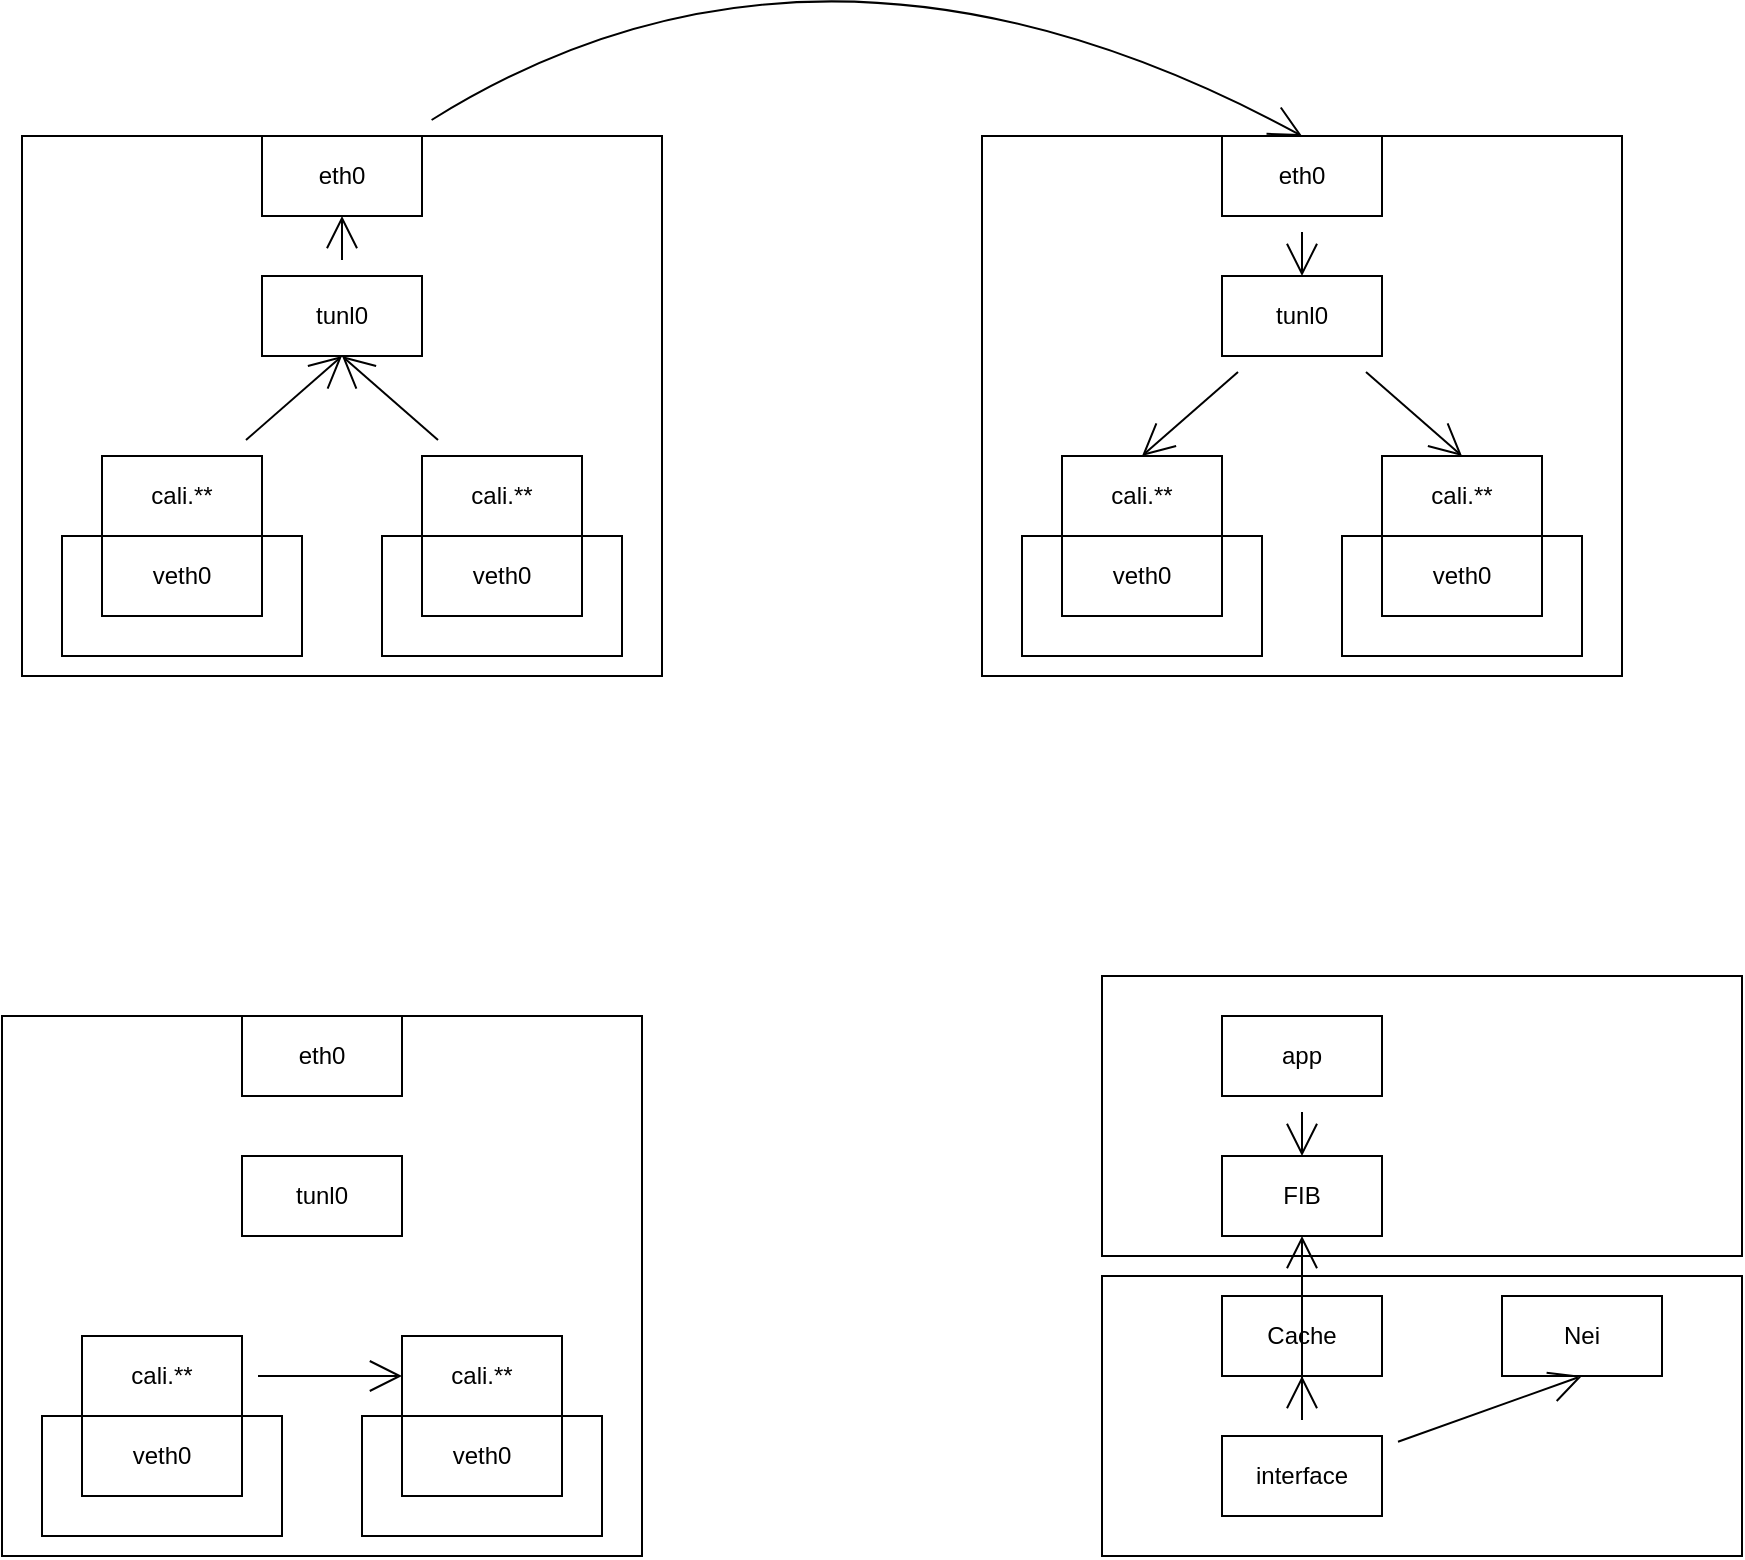 <mxfile version="15.3.5" type="device"><diagram id="UnLbx3S2s_KXsI6Mo49t" name="第 1 页"><mxGraphModel dx="946" dy="598" grid="1" gridSize="10" guides="1" tooltips="1" connect="1" arrows="1" fold="1" page="1" pageScale="1" pageWidth="1200" pageHeight="1920" math="0" shadow="0"><root><mxCell id="0"/><mxCell id="1" parent="0"/><mxCell id="Qn_GzTDDadklhsmJ_j4V-87" value="" style="rounded=0;whiteSpace=wrap;html=1;hachureGap=4;pointerEvents=0;" vertex="1" parent="1"><mxGeometry x="660" y="700" width="320" height="140" as="geometry"/></mxCell><mxCell id="Qn_GzTDDadklhsmJ_j4V-86" value="" style="rounded=0;whiteSpace=wrap;html=1;hachureGap=4;pointerEvents=0;" vertex="1" parent="1"><mxGeometry x="660" y="850" width="320" height="140" as="geometry"/></mxCell><mxCell id="Qn_GzTDDadklhsmJ_j4V-1" value="" style="rounded=0;whiteSpace=wrap;html=1;hachureGap=4;pointerEvents=0;" vertex="1" parent="1"><mxGeometry x="120" y="280" width="320" height="270" as="geometry"/></mxCell><mxCell id="Qn_GzTDDadklhsmJ_j4V-3" value="" style="rounded=0;whiteSpace=wrap;html=1;hachureGap=4;pointerEvents=0;" vertex="1" parent="1"><mxGeometry x="140" y="480" width="120" height="60" as="geometry"/></mxCell><mxCell id="Qn_GzTDDadklhsmJ_j4V-4" value="" style="rounded=0;whiteSpace=wrap;html=1;hachureGap=4;pointerEvents=0;" vertex="1" parent="1"><mxGeometry x="300" y="480" width="120" height="60" as="geometry"/></mxCell><mxCell id="Qn_GzTDDadklhsmJ_j4V-29" style="edgeStyle=none;curved=1;rounded=0;orthogonalLoop=1;jettySize=auto;html=1;entryX=0.5;entryY=0;entryDx=0;entryDy=0;endArrow=open;startSize=14;endSize=14;sourcePerimeterSpacing=8;targetPerimeterSpacing=8;" edge="1" parent="1" source="Qn_GzTDDadklhsmJ_j4V-8" target="Qn_GzTDDadklhsmJ_j4V-20"><mxGeometry relative="1" as="geometry"><Array as="points"><mxPoint x="520" y="150"/></Array></mxGeometry></mxCell><mxCell id="Qn_GzTDDadklhsmJ_j4V-8" value="eth0" style="rounded=0;whiteSpace=wrap;html=1;hachureGap=4;pointerEvents=0;" vertex="1" parent="1"><mxGeometry x="240" y="280" width="80" height="40" as="geometry"/></mxCell><mxCell id="Qn_GzTDDadklhsmJ_j4V-16" style="edgeStyle=none;curved=1;rounded=0;orthogonalLoop=1;jettySize=auto;html=1;entryX=0.5;entryY=1;entryDx=0;entryDy=0;endArrow=open;startSize=14;endSize=14;sourcePerimeterSpacing=8;targetPerimeterSpacing=8;" edge="1" parent="1" source="Qn_GzTDDadklhsmJ_j4V-9" target="Qn_GzTDDadklhsmJ_j4V-8"><mxGeometry relative="1" as="geometry"/></mxCell><mxCell id="Qn_GzTDDadklhsmJ_j4V-9" value="tunl0" style="rounded=0;whiteSpace=wrap;html=1;hachureGap=4;pointerEvents=0;" vertex="1" parent="1"><mxGeometry x="240" y="350" width="80" height="40" as="geometry"/></mxCell><mxCell id="Qn_GzTDDadklhsmJ_j4V-14" style="edgeStyle=none;curved=1;rounded=0;orthogonalLoop=1;jettySize=auto;html=1;entryX=0.5;entryY=1;entryDx=0;entryDy=0;endArrow=open;startSize=14;endSize=14;sourcePerimeterSpacing=8;targetPerimeterSpacing=8;" edge="1" parent="1" source="Qn_GzTDDadklhsmJ_j4V-10" target="Qn_GzTDDadklhsmJ_j4V-9"><mxGeometry relative="1" as="geometry"/></mxCell><mxCell id="Qn_GzTDDadklhsmJ_j4V-10" value="cali.**" style="rounded=0;whiteSpace=wrap;html=1;hachureGap=4;pointerEvents=0;" vertex="1" parent="1"><mxGeometry x="160" y="440" width="80" height="40" as="geometry"/></mxCell><mxCell id="Qn_GzTDDadklhsmJ_j4V-15" style="edgeStyle=none;curved=1;rounded=0;orthogonalLoop=1;jettySize=auto;html=1;endArrow=open;startSize=14;endSize=14;sourcePerimeterSpacing=8;targetPerimeterSpacing=8;" edge="1" parent="1" source="Qn_GzTDDadklhsmJ_j4V-11"><mxGeometry relative="1" as="geometry"><mxPoint x="280" y="390" as="targetPoint"/></mxGeometry></mxCell><mxCell id="Qn_GzTDDadklhsmJ_j4V-11" value="&lt;span&gt;cali.**&lt;/span&gt;" style="rounded=0;whiteSpace=wrap;html=1;hachureGap=4;pointerEvents=0;" vertex="1" parent="1"><mxGeometry x="320" y="440" width="80" height="40" as="geometry"/></mxCell><mxCell id="Qn_GzTDDadklhsmJ_j4V-12" value="veth0" style="rounded=0;whiteSpace=wrap;html=1;hachureGap=4;pointerEvents=0;" vertex="1" parent="1"><mxGeometry x="160" y="480" width="80" height="40" as="geometry"/></mxCell><mxCell id="Qn_GzTDDadklhsmJ_j4V-13" value="&lt;span&gt;veth0&lt;/span&gt;" style="rounded=0;whiteSpace=wrap;html=1;hachureGap=4;pointerEvents=0;" vertex="1" parent="1"><mxGeometry x="320" y="480" width="80" height="40" as="geometry"/></mxCell><mxCell id="Qn_GzTDDadklhsmJ_j4V-17" value="" style="rounded=0;whiteSpace=wrap;html=1;hachureGap=4;pointerEvents=0;" vertex="1" parent="1"><mxGeometry x="600" y="280" width="320" height="270" as="geometry"/></mxCell><mxCell id="Qn_GzTDDadklhsmJ_j4V-18" value="" style="rounded=0;whiteSpace=wrap;html=1;hachureGap=4;pointerEvents=0;" vertex="1" parent="1"><mxGeometry x="620" y="480" width="120" height="60" as="geometry"/></mxCell><mxCell id="Qn_GzTDDadklhsmJ_j4V-19" value="" style="rounded=0;whiteSpace=wrap;html=1;hachureGap=4;pointerEvents=0;" vertex="1" parent="1"><mxGeometry x="780" y="480" width="120" height="60" as="geometry"/></mxCell><mxCell id="Qn_GzTDDadklhsmJ_j4V-30" style="edgeStyle=none;curved=1;rounded=0;orthogonalLoop=1;jettySize=auto;html=1;entryX=0.5;entryY=0;entryDx=0;entryDy=0;endArrow=open;startSize=14;endSize=14;sourcePerimeterSpacing=8;targetPerimeterSpacing=8;" edge="1" parent="1" source="Qn_GzTDDadklhsmJ_j4V-20" target="Qn_GzTDDadklhsmJ_j4V-22"><mxGeometry relative="1" as="geometry"/></mxCell><mxCell id="Qn_GzTDDadklhsmJ_j4V-20" value="eth0" style="rounded=0;whiteSpace=wrap;html=1;hachureGap=4;pointerEvents=0;" vertex="1" parent="1"><mxGeometry x="720" y="280" width="80" height="40" as="geometry"/></mxCell><mxCell id="Qn_GzTDDadklhsmJ_j4V-31" style="edgeStyle=none;curved=1;rounded=0;orthogonalLoop=1;jettySize=auto;html=1;entryX=0.5;entryY=0;entryDx=0;entryDy=0;endArrow=open;startSize=14;endSize=14;sourcePerimeterSpacing=8;targetPerimeterSpacing=8;" edge="1" parent="1" source="Qn_GzTDDadklhsmJ_j4V-22" target="Qn_GzTDDadklhsmJ_j4V-24"><mxGeometry relative="1" as="geometry"/></mxCell><mxCell id="Qn_GzTDDadklhsmJ_j4V-32" style="edgeStyle=none;curved=1;rounded=0;orthogonalLoop=1;jettySize=auto;html=1;entryX=0.5;entryY=0;entryDx=0;entryDy=0;endArrow=open;startSize=14;endSize=14;sourcePerimeterSpacing=8;targetPerimeterSpacing=8;" edge="1" parent="1" source="Qn_GzTDDadklhsmJ_j4V-22" target="Qn_GzTDDadklhsmJ_j4V-26"><mxGeometry relative="1" as="geometry"/></mxCell><mxCell id="Qn_GzTDDadklhsmJ_j4V-22" value="tunl0" style="rounded=0;whiteSpace=wrap;html=1;hachureGap=4;pointerEvents=0;" vertex="1" parent="1"><mxGeometry x="720" y="350" width="80" height="40" as="geometry"/></mxCell><mxCell id="Qn_GzTDDadklhsmJ_j4V-24" value="cali.**" style="rounded=0;whiteSpace=wrap;html=1;hachureGap=4;pointerEvents=0;" vertex="1" parent="1"><mxGeometry x="640" y="440" width="80" height="40" as="geometry"/></mxCell><mxCell id="Qn_GzTDDadklhsmJ_j4V-26" value="&lt;span&gt;cali.**&lt;/span&gt;" style="rounded=0;whiteSpace=wrap;html=1;hachureGap=4;pointerEvents=0;" vertex="1" parent="1"><mxGeometry x="800" y="440" width="80" height="40" as="geometry"/></mxCell><mxCell id="Qn_GzTDDadklhsmJ_j4V-27" value="veth0" style="rounded=0;whiteSpace=wrap;html=1;hachureGap=4;pointerEvents=0;" vertex="1" parent="1"><mxGeometry x="640" y="480" width="80" height="40" as="geometry"/></mxCell><mxCell id="Qn_GzTDDadklhsmJ_j4V-28" value="&lt;span&gt;veth0&lt;/span&gt;" style="rounded=0;whiteSpace=wrap;html=1;hachureGap=4;pointerEvents=0;" vertex="1" parent="1"><mxGeometry x="800" y="480" width="80" height="40" as="geometry"/></mxCell><mxCell id="Qn_GzTDDadklhsmJ_j4V-55" value="" style="rounded=0;whiteSpace=wrap;html=1;hachureGap=4;pointerEvents=0;" vertex="1" parent="1"><mxGeometry x="110" y="720" width="320" height="270" as="geometry"/></mxCell><mxCell id="Qn_GzTDDadklhsmJ_j4V-56" value="" style="rounded=0;whiteSpace=wrap;html=1;hachureGap=4;pointerEvents=0;" vertex="1" parent="1"><mxGeometry x="130" y="920" width="120" height="60" as="geometry"/></mxCell><mxCell id="Qn_GzTDDadklhsmJ_j4V-57" value="" style="rounded=0;whiteSpace=wrap;html=1;hachureGap=4;pointerEvents=0;" vertex="1" parent="1"><mxGeometry x="290" y="920" width="120" height="60" as="geometry"/></mxCell><mxCell id="Qn_GzTDDadklhsmJ_j4V-59" value="eth0" style="rounded=0;whiteSpace=wrap;html=1;hachureGap=4;pointerEvents=0;" vertex="1" parent="1"><mxGeometry x="230" y="720" width="80" height="40" as="geometry"/></mxCell><mxCell id="Qn_GzTDDadklhsmJ_j4V-61" value="tunl0" style="rounded=0;whiteSpace=wrap;html=1;hachureGap=4;pointerEvents=0;" vertex="1" parent="1"><mxGeometry x="230" y="790" width="80" height="40" as="geometry"/></mxCell><mxCell id="Qn_GzTDDadklhsmJ_j4V-62" style="edgeStyle=none;curved=1;rounded=0;orthogonalLoop=1;jettySize=auto;html=1;entryX=0;entryY=0.5;entryDx=0;entryDy=0;endArrow=open;startSize=14;endSize=14;sourcePerimeterSpacing=8;targetPerimeterSpacing=8;" edge="1" parent="1" source="Qn_GzTDDadklhsmJ_j4V-63" target="Qn_GzTDDadklhsmJ_j4V-65"><mxGeometry relative="1" as="geometry"/></mxCell><mxCell id="Qn_GzTDDadklhsmJ_j4V-63" value="cali.**" style="rounded=0;whiteSpace=wrap;html=1;hachureGap=4;pointerEvents=0;" vertex="1" parent="1"><mxGeometry x="150" y="880" width="80" height="40" as="geometry"/></mxCell><mxCell id="Qn_GzTDDadklhsmJ_j4V-65" value="&lt;span&gt;cali.**&lt;/span&gt;" style="rounded=0;whiteSpace=wrap;html=1;hachureGap=4;pointerEvents=0;" vertex="1" parent="1"><mxGeometry x="310" y="880" width="80" height="40" as="geometry"/></mxCell><mxCell id="Qn_GzTDDadklhsmJ_j4V-66" value="veth0" style="rounded=0;whiteSpace=wrap;html=1;hachureGap=4;pointerEvents=0;" vertex="1" parent="1"><mxGeometry x="150" y="920" width="80" height="40" as="geometry"/></mxCell><mxCell id="Qn_GzTDDadklhsmJ_j4V-67" value="&lt;span&gt;veth0&lt;/span&gt;" style="rounded=0;whiteSpace=wrap;html=1;hachureGap=4;pointerEvents=0;" vertex="1" parent="1"><mxGeometry x="310" y="920" width="80" height="40" as="geometry"/></mxCell><mxCell id="Qn_GzTDDadklhsmJ_j4V-88" style="edgeStyle=none;curved=1;rounded=0;orthogonalLoop=1;jettySize=auto;html=1;entryX=0.5;entryY=0;entryDx=0;entryDy=0;endArrow=open;startSize=14;endSize=14;sourcePerimeterSpacing=8;targetPerimeterSpacing=8;" edge="1" parent="1" source="Qn_GzTDDadklhsmJ_j4V-81" target="Qn_GzTDDadklhsmJ_j4V-82"><mxGeometry relative="1" as="geometry"/></mxCell><mxCell id="Qn_GzTDDadklhsmJ_j4V-81" value="app" style="rounded=0;whiteSpace=wrap;html=1;hachureGap=4;pointerEvents=0;" vertex="1" parent="1"><mxGeometry x="720" y="720" width="80" height="40" as="geometry"/></mxCell><mxCell id="Qn_GzTDDadklhsmJ_j4V-82" value="FIB" style="rounded=0;whiteSpace=wrap;html=1;hachureGap=4;pointerEvents=0;" vertex="1" parent="1"><mxGeometry x="720" y="790" width="80" height="40" as="geometry"/></mxCell><mxCell id="Qn_GzTDDadklhsmJ_j4V-83" value="Nei" style="rounded=0;whiteSpace=wrap;html=1;hachureGap=4;pointerEvents=0;" vertex="1" parent="1"><mxGeometry x="860" y="860" width="80" height="40" as="geometry"/></mxCell><mxCell id="Qn_GzTDDadklhsmJ_j4V-84" value="Cache" style="rounded=0;whiteSpace=wrap;html=1;hachureGap=4;pointerEvents=0;" vertex="1" parent="1"><mxGeometry x="720" y="860" width="80" height="40" as="geometry"/></mxCell><mxCell id="Qn_GzTDDadklhsmJ_j4V-89" style="edgeStyle=none;curved=1;rounded=0;orthogonalLoop=1;jettySize=auto;html=1;entryX=0.5;entryY=1;entryDx=0;entryDy=0;endArrow=open;startSize=14;endSize=14;sourcePerimeterSpacing=8;targetPerimeterSpacing=8;" edge="1" parent="1" source="Qn_GzTDDadklhsmJ_j4V-85" target="Qn_GzTDDadklhsmJ_j4V-84"><mxGeometry relative="1" as="geometry"/></mxCell><mxCell id="Qn_GzTDDadklhsmJ_j4V-90" style="edgeStyle=none;curved=1;rounded=0;orthogonalLoop=1;jettySize=auto;html=1;entryX=0.5;entryY=1;entryDx=0;entryDy=0;endArrow=open;startSize=14;endSize=14;sourcePerimeterSpacing=8;targetPerimeterSpacing=8;" edge="1" parent="1" source="Qn_GzTDDadklhsmJ_j4V-85" target="Qn_GzTDDadklhsmJ_j4V-83"><mxGeometry relative="1" as="geometry"/></mxCell><mxCell id="Qn_GzTDDadklhsmJ_j4V-91" style="edgeStyle=none;curved=1;rounded=0;orthogonalLoop=1;jettySize=auto;html=1;entryX=0.5;entryY=1;entryDx=0;entryDy=0;endArrow=open;startSize=14;endSize=14;sourcePerimeterSpacing=8;targetPerimeterSpacing=8;" edge="1" parent="1" source="Qn_GzTDDadklhsmJ_j4V-85" target="Qn_GzTDDadklhsmJ_j4V-82"><mxGeometry relative="1" as="geometry"/></mxCell><mxCell id="Qn_GzTDDadklhsmJ_j4V-85" value="interface" style="rounded=0;whiteSpace=wrap;html=1;hachureGap=4;pointerEvents=0;" vertex="1" parent="1"><mxGeometry x="720" y="930" width="80" height="40" as="geometry"/></mxCell></root></mxGraphModel></diagram></mxfile>